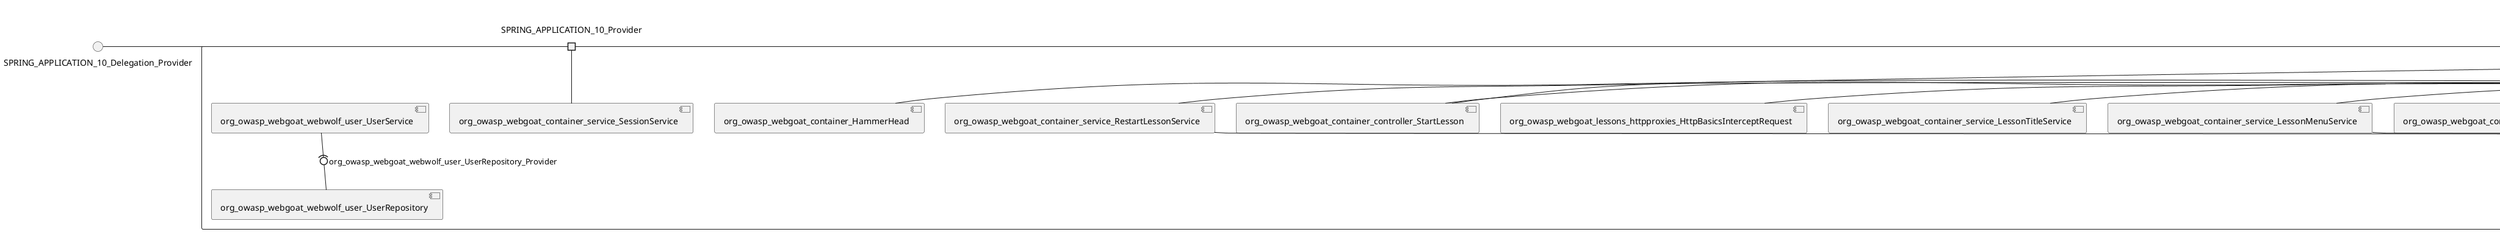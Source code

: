 @startuml
skinparam fixCircleLabelOverlapping true
skinparam componentStyle uml2
() SPRING_APPLICATION_10_Delegation_Provider
() SPRING_APPLICATION_11_Delegation_Provider
() SPRING_APPLICATION_12_Delegation_Provider
() SPRING_APPLICATION_13_Delegation_Provider
() SPRING_APPLICATION_14_Delegation_Provider
() SPRING_APPLICATION_15_Delegation_Provider
() SPRING_APPLICATION_16_Delegation_Provider
() SPRING_APPLICATION_2_Delegation_Provider
() SPRING_APPLICATION_3_Delegation_Provider
() SPRING_APPLICATION_4_Delegation_Provider
() SPRING_APPLICATION_5_Delegation_Provider
() SPRING_APPLICATION_6_Delegation_Provider
() SPRING_APPLICATION_7_Delegation_Provider
() SPRING_APPLICATION_8_Delegation_Provider
() SPRING_APPLICATION_9_Delegation_Provider
() SPRING_APPLICATION_BypassRestrictions_FieldRestrictions_POST_Delegation_Provider
() SPRING_APPLICATION_BypassRestrictions_frontendValidation_POST_Delegation_Provider
() SPRING_APPLICATION_ChromeDevTools_dummy_POST_Delegation_Provider
() SPRING_APPLICATION_ChromeDevTools_network_POST_Delegation_Provider
() SPRING_APPLICATION_CrossSiteScriptingStored_stored_xss_POST_Delegation_Provider
() SPRING_APPLICATION_CrossSiteScriptingStored_stored_xss_follow_up_POST_Delegation_Provider
() SPRING_APPLICATION_CrossSiteScripting_attack1_POST_Delegation_Provider
() SPRING_APPLICATION_CrossSiteScripting_attack3_POST_Delegation_Provider
() SPRING_APPLICATION_CrossSiteScripting_attack4_POST_Delegation_Provider
() SPRING_APPLICATION_CrossSiteScripting_attack5a_GET_Delegation_Provider
() SPRING_APPLICATION_CrossSiteScripting_attack6a_POST_Delegation_Provider
() SPRING_APPLICATION_CrossSiteScripting_dom_follow_up_POST_Delegation_Provider
() SPRING_APPLICATION_CrossSiteScripting_phone_home_xss_POST_Delegation_Provider
() SPRING_APPLICATION_CrossSiteScripting_quiz_GET_POST_Delegation_Provider
() SPRING_APPLICATION_Delegation_Provider
() SPRING_APPLICATION_GET_10_Delegation_Provider
() SPRING_APPLICATION_GET_11_Delegation_Provider
() SPRING_APPLICATION_GET_2_Delegation_Provider
() SPRING_APPLICATION_GET_3_Delegation_Provider
() SPRING_APPLICATION_GET_4_Delegation_Provider
() SPRING_APPLICATION_GET_5_Delegation_Provider
() SPRING_APPLICATION_GET_6_Delegation_Provider
() SPRING_APPLICATION_GET_7_Delegation_Provider
() SPRING_APPLICATION_GET_8_Delegation_Provider
() SPRING_APPLICATION_GET_9_Delegation_Provider
() SPRING_APPLICATION_GET_Delegation_Provider
() SPRING_APPLICATION_HtmlTampering_task_POST_Delegation_Provider
() SPRING_APPLICATION_HttpBasics_attack1_POST_Delegation_Provider
() SPRING_APPLICATION_HttpBasics_attack2_POST_Delegation_Provider
() SPRING_APPLICATION_IDOR_diff_attributes_POST_Delegation_Provider
() SPRING_APPLICATION_IDOR_login_POST_Delegation_Provider
() SPRING_APPLICATION_IDOR_profile_alt_path_POST_Delegation_Provider
() SPRING_APPLICATION_InsecureDeserialization_task_POST_Delegation_Provider
() SPRING_APPLICATION_InsecureLogin_Delegation_Provider
() SPRING_APPLICATION_JWT_decode_POST_Delegation_Provider
() SPRING_APPLICATION_JWT_jku_Delegation_Provider
() SPRING_APPLICATION_JWT_kid_Delegation_Provider
() SPRING_APPLICATION_JWT_quiz_GET_POST_Delegation_Provider
() SPRING_APPLICATION_JWT_refresh_Delegation_Provider
() SPRING_APPLICATION_JWT_secret_POST_Delegation_Provider
() SPRING_APPLICATION_JWT_votings_Delegation_Provider
() SPRING_APPLICATION_LogSpoofing_log_bleeding_POST_Delegation_Provider
() SPRING_APPLICATION_LogSpoofing_log_spoofing_POST_Delegation_Provider
() SPRING_APPLICATION_POST_10_Delegation_Provider
() SPRING_APPLICATION_POST_11_Delegation_Provider
() SPRING_APPLICATION_POST_12_Delegation_Provider
() SPRING_APPLICATION_POST_13_Delegation_Provider
() SPRING_APPLICATION_POST_14_Delegation_Provider
() SPRING_APPLICATION_POST_15_Delegation_Provider
() SPRING_APPLICATION_POST_16_Delegation_Provider
() SPRING_APPLICATION_POST_17_Delegation_Provider
() SPRING_APPLICATION_POST_18_Delegation_Provider
() SPRING_APPLICATION_POST_2_Delegation_Provider
() SPRING_APPLICATION_POST_3_Delegation_Provider
() SPRING_APPLICATION_POST_4_Delegation_Provider
() SPRING_APPLICATION_POST_5_Delegation_Provider
() SPRING_APPLICATION_POST_6_Delegation_Provider
() SPRING_APPLICATION_POST_7_Delegation_Provider
() SPRING_APPLICATION_POST_8_Delegation_Provider
() SPRING_APPLICATION_POST_9_Delegation_Provider
() SPRING_APPLICATION_POST_Delegation_Provider
() SPRING_APPLICATION_PUT_Delegation_Provider
() SPRING_APPLICATION_PasswordReset_ForgotPassword_create_password_reset_link_POST_Delegation_Provider
() SPRING_APPLICATION_PasswordReset_SecurityQuestions_POST_Delegation_Provider
() SPRING_APPLICATION_PasswordReset_reset_Delegation_Provider
() SPRING_APPLICATION_PasswordReset_simple_mail_reset_POST_Delegation_Provider
() SPRING_APPLICATION_PathTraversal_profile_picture_GET_Delegation_Provider
() SPRING_APPLICATION_PathTraversal_profile_picture_fix_GET_Delegation_Provider
() SPRING_APPLICATION_PathTraversal_profile_upload_POST_Delegation_Provider
() SPRING_APPLICATION_PathTraversal_profile_upload_fix_POST_Delegation_Provider
() SPRING_APPLICATION_PathTraversal_profile_upload_remove_user_input_POST_Delegation_Provider
() SPRING_APPLICATION_PathTraversal_random_POST_Delegation_Provider
() SPRING_APPLICATION_PathTraversal_random_picture_GET_Delegation_Provider
() SPRING_APPLICATION_PathTraversal_zip_slip_Delegation_Provider
() SPRING_APPLICATION_SSRF_task1_POST_Delegation_Provider
() SPRING_APPLICATION_SSRF_task2_POST_Delegation_Provider
() SPRING_APPLICATION_SecurePasswords_assignment_POST_Delegation_Provider
() SPRING_APPLICATION_SqlInjectionAdvanced_attack6a_POST_Delegation_Provider
() SPRING_APPLICATION_SqlInjectionAdvanced_attack6b_POST_Delegation_Provider
() SPRING_APPLICATION_SqlInjectionAdvanced_challenge_Login_POST_Delegation_Provider
() SPRING_APPLICATION_SqlInjectionAdvanced_challenge_PUT_Delegation_Provider
() SPRING_APPLICATION_SqlInjectionAdvanced_quiz_GET_POST_Delegation_Provider
() SPRING_APPLICATION_SqlInjectionMitigations_attack10a_POST_Delegation_Provider
() SPRING_APPLICATION_SqlInjectionMitigations_attack10b_POST_Delegation_Provider
() SPRING_APPLICATION_SqlInjectionMitigations_attack12a_POST_Delegation_Provider
() SPRING_APPLICATION_SqlInjectionMitigations_servers_GET_Delegation_Provider
() SPRING_APPLICATION_SqlInjection_assignment5a_POST_Delegation_Provider
() SPRING_APPLICATION_SqlInjection_assignment5b_POST_Delegation_Provider
() SPRING_APPLICATION_SqlInjection_attack10_POST_Delegation_Provider
() SPRING_APPLICATION_SqlInjection_attack2_POST_Delegation_Provider
() SPRING_APPLICATION_SqlInjection_attack3_POST_Delegation_Provider
() SPRING_APPLICATION_SqlInjection_attack4_POST_Delegation_Provider
() SPRING_APPLICATION_SqlInjection_attack5_POST_Delegation_Provider
() SPRING_APPLICATION_SqlInjection_attack8_POST_Delegation_Provider
() SPRING_APPLICATION_SqlInjection_attack9_POST_Delegation_Provider
() SPRING_APPLICATION_SqlOnlyInputValidationOnKeywords_attack_POST_Delegation_Provider
() SPRING_APPLICATION_SqlOnlyInputValidation_attack_POST_Delegation_Provider
() SPRING_APPLICATION_VulnerableComponents_attack1_POST_Delegation_Provider
() SPRING_APPLICATION_WebWolf_GET_Delegation_Provider
() SPRING_APPLICATION_WebWolf_landing_Delegation_Provider
() SPRING_APPLICATION_WebWolf_mail_Delegation_Provider
() SPRING_APPLICATION_challenge_1_POST_Delegation_Provider
() SPRING_APPLICATION_challenge_5_POST_Delegation_Provider
() SPRING_APPLICATION_challenge_7_Delegation_Provider
() SPRING_APPLICATION_challenge_8_Delegation_Provider
() SPRING_APPLICATION_challenge_logo_Delegation_Provider
() SPRING_APPLICATION_cia_quiz_GET_POST_Delegation_Provider
() SPRING_APPLICATION_clientSideFiltering_attack1_POST_Delegation_Provider
() SPRING_APPLICATION_clientSideFiltering_challenge_store_coupons_GET_Delegation_Provider
() SPRING_APPLICATION_clientSideFiltering_getItForFree_POST_Delegation_Provider
() SPRING_APPLICATION_clientSideFiltering_salaries_GET_Delegation_Provider
() SPRING_APPLICATION_crypto_encoding_basic_auth_POST_Delegation_Provider
() SPRING_APPLICATION_crypto_encoding_xor_POST_Delegation_Provider
() SPRING_APPLICATION_crypto_hashing_POST_Delegation_Provider
() SPRING_APPLICATION_crypto_secure_defaults_POST_Delegation_Provider
() SPRING_APPLICATION_crypto_signing_verify_POST_Delegation_Provider
() SPRING_APPLICATION_csrf_feedback_message_POST_Delegation_Provider
() SPRING_APPLICATION_csrf_review_POST_Delegation_Provider
() SPRING_APPLICATION_files_GET_Delegation_Provider
() SPRING_APPLICATION_fileupload_POST_Delegation_Provider
() SPRING_APPLICATION_jwt_Delegation_Provider
() SPRING_APPLICATION_landing_Delegation_Provider
() SPRING_APPLICATION_lesson_template_Delegation_Provider
() SPRING_APPLICATION_login_oauth_mvc_GET_Delegation_Provider
() SPRING_APPLICATION_mail_DELETE_GET_POST_Delegation_Provider
() SPRING_APPLICATION_register_mvc_POST_Delegation_Provider
() SPRING_APPLICATION_registration_GET_Delegation_Provider
() SPRING_APPLICATION_requests_GET_Delegation_Provider
() SPRING_APPLICATION_scoreboard_data_GET_Delegation_Provider
() SPRING_APPLICATION_server_directory_GET_Delegation_Provider
() SPRING_APPLICATION_service_debug_labels_mvc_Delegation_Provider
() SPRING_APPLICATION_service_lessonoverview_mvc_Delegation_Provider
() SPRING_APPLICATION_xxe_comments_GET_Delegation_Provider
rectangle System {
[org_owasp_webgoat_container_HammerHead] [[webgoat-webgoat.repository#_UlkJ8I6LEe-HZKP8KenAWw]]
[org_owasp_webgoat_container_WebWolfRedirect] [[webgoat-webgoat.repository#_UlkJ8I6LEe-HZKP8KenAWw]]
[org_owasp_webgoat_container_controller_StartLesson] [[webgoat-webgoat.repository#_UlkJ8I6LEe-HZKP8KenAWw]]
[org_owasp_webgoat_container_controller_Welcome] [[webgoat-webgoat.repository#_UlkJ8I6LEe-HZKP8KenAWw]]
[org_owasp_webgoat_container_i18n_PluginMessages_Provider] [[webgoat-webgoat.repository#_UlkJ8I6LEe-HZKP8KenAWw]]
[org_owasp_webgoat_container_report_ReportCardController] [[webgoat-webgoat.repository#_UlkJ8I6LEe-HZKP8KenAWw]]
[org_owasp_webgoat_container_service_EnvironmentService] [[webgoat-webgoat.repository#_UlkJ8I6LEe-HZKP8KenAWw]]
[org_owasp_webgoat_container_service_HintService] [[webgoat-webgoat.repository#_UlkJ8I6LEe-HZKP8KenAWw]]
[org_owasp_webgoat_container_service_LabelDebugService] [[webgoat-webgoat.repository#_UlkJ8I6LEe-HZKP8KenAWw]]
[org_owasp_webgoat_container_service_LabelService] [[webgoat-webgoat.repository#_UlkJ8I6LEe-HZKP8KenAWw]]
[org_owasp_webgoat_container_service_LessonInfoService] [[webgoat-webgoat.repository#_UlkJ8I6LEe-HZKP8KenAWw]]
[org_owasp_webgoat_container_service_LessonMenuService] [[webgoat-webgoat.repository#_UlkJ8I6LEe-HZKP8KenAWw]]
[org_owasp_webgoat_container_service_LessonProgressService] [[webgoat-webgoat.repository#_UlkJ8I6LEe-HZKP8KenAWw]]
[org_owasp_webgoat_container_service_LessonTitleService] [[webgoat-webgoat.repository#_UlkJ8I6LEe-HZKP8KenAWw]]
[org_owasp_webgoat_container_service_RestartLessonService] [[webgoat-webgoat.repository#_UlkJ8I6LEe-HZKP8KenAWw]]
[org_owasp_webgoat_container_service_SessionService] [[webgoat-webgoat.repository#_UlkJ8I6LEe-HZKP8KenAWw]]
[org_owasp_webgoat_container_session_UserSessionData_Provider] [[webgoat-webgoat.repository#_UlkJ8I6LEe-HZKP8KenAWw]]
[org_owasp_webgoat_container_session_WebSession_Provider] [[webgoat-webgoat.repository#_UlkJ8I6LEe-HZKP8KenAWw]]
[org_owasp_webgoat_container_users_RegistrationController] [[webgoat-webgoat.repository#_UlkJ8I6LEe-HZKP8KenAWw]]
[org_owasp_webgoat_container_users_Scoreboard] [[webgoat-webgoat.repository#_UlkJ8I6LEe-HZKP8KenAWw]]
[org_owasp_webgoat_container_users_UserProgressRepository] [[webgoat-webgoat.repository#_UlkJ8I6LEe-HZKP8KenAWw]]
[org_owasp_webgoat_container_users_UserRepository] [[webgoat-webgoat.repository#_UlkJ8I6LEe-HZKP8KenAWw]]
[org_owasp_webgoat_container_users_UserService] [[webgoat-webgoat.repository#_UlkJ8I6LEe-HZKP8KenAWw]]
[org_owasp_webgoat_lessons_authbypass_VerifyAccount] [[webgoat-webgoat.repository#_UlkJ8I6LEe-HZKP8KenAWw]]
[org_owasp_webgoat_lessons_bypassrestrictions_BypassRestrictionsFieldRestrictions] [[webgoat-webgoat.repository#_UlkJ8I6LEe-HZKP8KenAWw]]
[org_owasp_webgoat_lessons_bypassrestrictions_BypassRestrictionsFrontendValidation] [[webgoat-webgoat.repository#_UlkJ8I6LEe-HZKP8KenAWw]]
[org_owasp_webgoat_lessons_challenges_FlagController] [[webgoat-webgoat.repository#_UlkJ8I6LEe-HZKP8KenAWw]]
[org_owasp_webgoat_lessons_challenges_challenge1_Assignment1] [[webgoat-webgoat.repository#_UlkJ8I6LEe-HZKP8KenAWw]]
[org_owasp_webgoat_lessons_challenges_challenge1_ImageServlet] [[webgoat-webgoat.repository#_UlkJ8I6LEe-HZKP8KenAWw]]
[org_owasp_webgoat_lessons_challenges_challenge5_Assignment5] [[webgoat-webgoat.repository#_UlkJ8I6LEe-HZKP8KenAWw]]
[org_owasp_webgoat_lessons_challenges_challenge7_Assignment7] [[webgoat-webgoat.repository#_UlkJ8I6LEe-HZKP8KenAWw]]
[org_owasp_webgoat_lessons_challenges_challenge8_Assignment8] [[webgoat-webgoat.repository#_UlkJ8I6LEe-HZKP8KenAWw]]
[org_owasp_webgoat_lessons_chromedevtools_NetworkDummy] [[webgoat-webgoat.repository#_UlkJ8I6LEe-HZKP8KenAWw]]
[org_owasp_webgoat_lessons_chromedevtools_NetworkLesson] [[webgoat-webgoat.repository#_UlkJ8I6LEe-HZKP8KenAWw]]
[org_owasp_webgoat_lessons_cia_CIAQuiz] [[webgoat-webgoat.repository#_UlkJ8I6LEe-HZKP8KenAWw]]
[org_owasp_webgoat_lessons_clientsidefiltering_ClientSideFilteringAssignment] [[webgoat-webgoat.repository#_UlkJ8I6LEe-HZKP8KenAWw]]
[org_owasp_webgoat_lessons_clientsidefiltering_ClientSideFilteringFreeAssignment] [[webgoat-webgoat.repository#_UlkJ8I6LEe-HZKP8KenAWw]]
[org_owasp_webgoat_lessons_clientsidefiltering_Salaries] [[webgoat-webgoat.repository#_UlkJ8I6LEe-HZKP8KenAWw]]
[org_owasp_webgoat_lessons_clientsidefiltering_ShopEndpoint] [[webgoat-webgoat.repository#_UlkJ8I6LEe-HZKP8KenAWw]]
[org_owasp_webgoat_lessons_cryptography_EncodingAssignment] [[webgoat-webgoat.repository#_UlkJ8I6LEe-HZKP8KenAWw]]
[org_owasp_webgoat_lessons_cryptography_HashingAssignment] [[webgoat-webgoat.repository#_UlkJ8I6LEe-HZKP8KenAWw]]
[org_owasp_webgoat_lessons_cryptography_SecureDefaultsAssignment] [[webgoat-webgoat.repository#_UlkJ8I6LEe-HZKP8KenAWw]]
[org_owasp_webgoat_lessons_cryptography_SigningAssignment] [[webgoat-webgoat.repository#_UlkJ8I6LEe-HZKP8KenAWw]]
[org_owasp_webgoat_lessons_cryptography_XOREncodingAssignment] [[webgoat-webgoat.repository#_UlkJ8I6LEe-HZKP8KenAWw]]
[org_owasp_webgoat_lessons_csrf_CSRFConfirmFlag1] [[webgoat-webgoat.repository#_UlkJ8I6LEe-HZKP8KenAWw]]
[org_owasp_webgoat_lessons_csrf_CSRFFeedback] [[webgoat-webgoat.repository#_UlkJ8I6LEe-HZKP8KenAWw]]
[org_owasp_webgoat_lessons_csrf_CSRFGetFlag] [[webgoat-webgoat.repository#_UlkJ8I6LEe-HZKP8KenAWw]]
[org_owasp_webgoat_lessons_csrf_CSRFLogin] [[webgoat-webgoat.repository#_UlkJ8I6LEe-HZKP8KenAWw]]
[org_owasp_webgoat_lessons_csrf_ForgedReviews] [[webgoat-webgoat.repository#_UlkJ8I6LEe-HZKP8KenAWw]]
[org_owasp_webgoat_lessons_csrf_ObjectMapper_Provider] [[webgoat-webgoat.repository#_UlkJ8I6LEe-HZKP8KenAWw]]
[org_owasp_webgoat_lessons_deserialization_InsecureDeserializationTask] [[webgoat-webgoat.repository#_UlkJ8I6LEe-HZKP8KenAWw]]
[org_owasp_webgoat_lessons_hijacksession_HijackSessionAssignment] [[webgoat-webgoat.repository#_UlkJ8I6LEe-HZKP8KenAWw]]
[org_owasp_webgoat_lessons_hijacksession_cas_HijackSessionAuthenticationProvider] [[webgoat-webgoat.repository#_UlkJ8I6LEe-HZKP8KenAWw]]
[org_owasp_webgoat_lessons_htmltampering_HtmlTamperingTask] [[webgoat-webgoat.repository#_UlkJ8I6LEe-HZKP8KenAWw]]
[org_owasp_webgoat_lessons_httpbasics_HttpBasicsLesson] [[webgoat-webgoat.repository#_UlkJ8I6LEe-HZKP8KenAWw]]
[org_owasp_webgoat_lessons_httpbasics_HttpBasicsQuiz] [[webgoat-webgoat.repository#_UlkJ8I6LEe-HZKP8KenAWw]]
[org_owasp_webgoat_lessons_httpproxies_HttpBasicsInterceptRequest] [[webgoat-webgoat.repository#_UlkJ8I6LEe-HZKP8KenAWw]]
[org_owasp_webgoat_lessons_idor_IDORDiffAttributes] [[webgoat-webgoat.repository#_UlkJ8I6LEe-HZKP8KenAWw]]
[org_owasp_webgoat_lessons_idor_IDOREditOtherProfile] [[webgoat-webgoat.repository#_UlkJ8I6LEe-HZKP8KenAWw]]
[org_owasp_webgoat_lessons_idor_IDORLogin] [[webgoat-webgoat.repository#_UlkJ8I6LEe-HZKP8KenAWw]]
[org_owasp_webgoat_lessons_idor_IDORViewOtherProfile] [[webgoat-webgoat.repository#_UlkJ8I6LEe-HZKP8KenAWw]]
[org_owasp_webgoat_lessons_idor_IDORViewOwnProfile] [[webgoat-webgoat.repository#_UlkJ8I6LEe-HZKP8KenAWw]]
[org_owasp_webgoat_lessons_idor_IDORViewOwnProfileAltUrl] [[webgoat-webgoat.repository#_UlkJ8I6LEe-HZKP8KenAWw]]
[org_owasp_webgoat_lessons_insecurelogin_InsecureLoginTask] [[webgoat-webgoat.repository#_UlkJ8I6LEe-HZKP8KenAWw]]
[org_owasp_webgoat_lessons_jwt_JWTDecodeEndpoint] [[webgoat-webgoat.repository#_UlkJ8I6LEe-HZKP8KenAWw]]
[org_owasp_webgoat_lessons_jwt_JWTQuiz] [[webgoat-webgoat.repository#_UlkJ8I6LEe-HZKP8KenAWw]]
[org_owasp_webgoat_lessons_jwt_JWTRefreshEndpoint] [[webgoat-webgoat.repository#_UlkJ8I6LEe-HZKP8KenAWw]]
[org_owasp_webgoat_lessons_jwt_JWTSecretKeyEndpoint] [[webgoat-webgoat.repository#_UlkJ8I6LEe-HZKP8KenAWw]]
[org_owasp_webgoat_lessons_jwt_JWTVotesEndpoint] [[webgoat-webgoat.repository#_UlkJ8I6LEe-HZKP8KenAWw]]
[org_owasp_webgoat_lessons_jwt_claimmisuse_JWTHeaderJKUEndpoint] [[webgoat-webgoat.repository#_UlkJ8I6LEe-HZKP8KenAWw]]
[org_owasp_webgoat_lessons_jwt_claimmisuse_JWTHeaderKIDEndpoint] [[webgoat-webgoat.repository#_UlkJ8I6LEe-HZKP8KenAWw]]
[org_owasp_webgoat_lessons_lessontemplate_SampleAttack] [[webgoat-webgoat.repository#_UlkJ8I6LEe-HZKP8KenAWw]]
[org_owasp_webgoat_lessons_logging_LogBleedingTask] [[webgoat-webgoat.repository#_UlkJ8I6LEe-HZKP8KenAWw]]
[org_owasp_webgoat_lessons_logging_LogSpoofingTask] [[webgoat-webgoat.repository#_UlkJ8I6LEe-HZKP8KenAWw]]
[org_owasp_webgoat_lessons_missingac_MissingFunctionACHiddenMenus] [[webgoat-webgoat.repository#_UlkJ8I6LEe-HZKP8KenAWw]]
[org_owasp_webgoat_lessons_missingac_MissingFunctionACUsers] [[webgoat-webgoat.repository#_UlkJ8I6LEe-HZKP8KenAWw]]
[org_owasp_webgoat_lessons_missingac_MissingFunctionACYourHash] [[webgoat-webgoat.repository#_UlkJ8I6LEe-HZKP8KenAWw]]
[org_owasp_webgoat_lessons_missingac_MissingFunctionACYourHashAdmin] [[webgoat-webgoat.repository#_UlkJ8I6LEe-HZKP8KenAWw]]
[org_owasp_webgoat_lessons_passwordreset_QuestionsAssignment] [[webgoat-webgoat.repository#_UlkJ8I6LEe-HZKP8KenAWw]]
[org_owasp_webgoat_lessons_passwordreset_ResetLinkAssignment] [[webgoat-webgoat.repository#_UlkJ8I6LEe-HZKP8KenAWw]]
[org_owasp_webgoat_lessons_passwordreset_ResetLinkAssignmentForgotPassword] [[webgoat-webgoat.repository#_UlkJ8I6LEe-HZKP8KenAWw]]
[org_owasp_webgoat_lessons_passwordreset_SecurityQuestionAssignment] [[webgoat-webgoat.repository#_UlkJ8I6LEe-HZKP8KenAWw]]
[org_owasp_webgoat_lessons_passwordreset_SimpleMailAssignment] [[webgoat-webgoat.repository#_UlkJ8I6LEe-HZKP8KenAWw]]
[org_owasp_webgoat_lessons_passwordreset_TriedQuestions] [[webgoat-webgoat.repository#_UlkJ8I6LEe-HZKP8KenAWw]]
[org_owasp_webgoat_lessons_pathtraversal_ProfileUpload] [[webgoat-webgoat.repository#_UlkJ8I6LEe-HZKP8KenAWw]]
[org_owasp_webgoat_lessons_pathtraversal_ProfileUploadFix] [[webgoat-webgoat.repository#_UlkJ8I6LEe-HZKP8KenAWw]]
[org_owasp_webgoat_lessons_pathtraversal_ProfileUploadRemoveUserInput] [[webgoat-webgoat.repository#_UlkJ8I6LEe-HZKP8KenAWw]]
[org_owasp_webgoat_lessons_pathtraversal_ProfileUploadRetrieval] [[webgoat-webgoat.repository#_UlkJ8I6LEe-HZKP8KenAWw]]
[org_owasp_webgoat_lessons_pathtraversal_ProfileZipSlip] [[webgoat-webgoat.repository#_UlkJ8I6LEe-HZKP8KenAWw]]
[org_owasp_webgoat_lessons_securepasswords_SecurePasswordsAssignment] [[webgoat-webgoat.repository#_UlkJ8I6LEe-HZKP8KenAWw]]
[org_owasp_webgoat_lessons_spoofcookie_SpoofCookieAssignment] [[webgoat-webgoat.repository#_UlkJ8I6LEe-HZKP8KenAWw]]
[org_owasp_webgoat_lessons_sqlinjection_advanced_SqlInjectionChallenge] [[webgoat-webgoat.repository#_UlkJ8I6LEe-HZKP8KenAWw]]
[org_owasp_webgoat_lessons_sqlinjection_advanced_SqlInjectionChallengeLogin] [[webgoat-webgoat.repository#_UlkJ8I6LEe-HZKP8KenAWw]]
[org_owasp_webgoat_lessons_sqlinjection_advanced_SqlInjectionLesson6a] [[webgoat-webgoat.repository#_UlkJ8I6LEe-HZKP8KenAWw]]
[org_owasp_webgoat_lessons_sqlinjection_advanced_SqlInjectionLesson6b] [[webgoat-webgoat.repository#_UlkJ8I6LEe-HZKP8KenAWw]]
[org_owasp_webgoat_lessons_sqlinjection_advanced_SqlInjectionQuiz] [[webgoat-webgoat.repository#_UlkJ8I6LEe-HZKP8KenAWw]]
[org_owasp_webgoat_lessons_sqlinjection_introduction_SqlInjectionLesson10] [[webgoat-webgoat.repository#_UlkJ8I6LEe-HZKP8KenAWw]]
[org_owasp_webgoat_lessons_sqlinjection_introduction_SqlInjectionLesson2] [[webgoat-webgoat.repository#_UlkJ8I6LEe-HZKP8KenAWw]]
[org_owasp_webgoat_lessons_sqlinjection_introduction_SqlInjectionLesson3] [[webgoat-webgoat.repository#_UlkJ8I6LEe-HZKP8KenAWw]]
[org_owasp_webgoat_lessons_sqlinjection_introduction_SqlInjectionLesson4] [[webgoat-webgoat.repository#_UlkJ8I6LEe-HZKP8KenAWw]]
[org_owasp_webgoat_lessons_sqlinjection_introduction_SqlInjectionLesson5] [[webgoat-webgoat.repository#_UlkJ8I6LEe-HZKP8KenAWw]]
[org_owasp_webgoat_lessons_sqlinjection_introduction_SqlInjectionLesson5a] [[webgoat-webgoat.repository#_UlkJ8I6LEe-HZKP8KenAWw]]
[org_owasp_webgoat_lessons_sqlinjection_introduction_SqlInjectionLesson5b] [[webgoat-webgoat.repository#_UlkJ8I6LEe-HZKP8KenAWw]]
[org_owasp_webgoat_lessons_sqlinjection_introduction_SqlInjectionLesson8] [[webgoat-webgoat.repository#_UlkJ8I6LEe-HZKP8KenAWw]]
[org_owasp_webgoat_lessons_sqlinjection_introduction_SqlInjectionLesson9] [[webgoat-webgoat.repository#_UlkJ8I6LEe-HZKP8KenAWw]]
[org_owasp_webgoat_lessons_sqlinjection_mitigation_Servers] [[webgoat-webgoat.repository#_UlkJ8I6LEe-HZKP8KenAWw]]
[org_owasp_webgoat_lessons_sqlinjection_mitigation_SqlInjectionLesson10a] [[webgoat-webgoat.repository#_UlkJ8I6LEe-HZKP8KenAWw]]
[org_owasp_webgoat_lessons_sqlinjection_mitigation_SqlInjectionLesson10b] [[webgoat-webgoat.repository#_UlkJ8I6LEe-HZKP8KenAWw]]
[org_owasp_webgoat_lessons_sqlinjection_mitigation_SqlInjectionLesson13] [[webgoat-webgoat.repository#_UlkJ8I6LEe-HZKP8KenAWw]]
[org_owasp_webgoat_lessons_sqlinjection_mitigation_SqlOnlyInputValidation] [[webgoat-webgoat.repository#_UlkJ8I6LEe-HZKP8KenAWw]]
[org_owasp_webgoat_lessons_sqlinjection_mitigation_SqlOnlyInputValidationOnKeywords] [[webgoat-webgoat.repository#_UlkJ8I6LEe-HZKP8KenAWw]]
[org_owasp_webgoat_lessons_ssrf_SSRFTask1] [[webgoat-webgoat.repository#_UlkJ8I6LEe-HZKP8KenAWw]]
[org_owasp_webgoat_lessons_ssrf_SSRFTask2] [[webgoat-webgoat.repository#_UlkJ8I6LEe-HZKP8KenAWw]]
[org_owasp_webgoat_lessons_vulnerablecomponents_VulnerableComponentsLesson] [[webgoat-webgoat.repository#_UlkJ8I6LEe-HZKP8KenAWw]]
[org_owasp_webgoat_lessons_webwolfintroduction_LandingAssignment] [[webgoat-webgoat.repository#_UlkJ8I6LEe-HZKP8KenAWw]]
[org_owasp_webgoat_lessons_webwolfintroduction_MailAssignment] [[webgoat-webgoat.repository#_UlkJ8I6LEe-HZKP8KenAWw]]
[org_owasp_webgoat_lessons_xss_CrossSiteScriptingLesson1] [[webgoat-webgoat.repository#_UlkJ8I6LEe-HZKP8KenAWw]]
[org_owasp_webgoat_lessons_xss_CrossSiteScriptingLesson3] [[webgoat-webgoat.repository#_UlkJ8I6LEe-HZKP8KenAWw]]
[org_owasp_webgoat_lessons_xss_CrossSiteScriptingLesson4] [[webgoat-webgoat.repository#_UlkJ8I6LEe-HZKP8KenAWw]]
[org_owasp_webgoat_lessons_xss_CrossSiteScriptingLesson5a] [[webgoat-webgoat.repository#_UlkJ8I6LEe-HZKP8KenAWw]]
[org_owasp_webgoat_lessons_xss_CrossSiteScriptingLesson6a] [[webgoat-webgoat.repository#_UlkJ8I6LEe-HZKP8KenAWw]]
[org_owasp_webgoat_lessons_xss_CrossSiteScriptingQuiz] [[webgoat-webgoat.repository#_UlkJ8I6LEe-HZKP8KenAWw]]
[org_owasp_webgoat_lessons_xss_DOMCrossSiteScripting] [[webgoat-webgoat.repository#_UlkJ8I6LEe-HZKP8KenAWw]]
[org_owasp_webgoat_lessons_xss_DOMCrossSiteScriptingVerifier] [[webgoat-webgoat.repository#_UlkJ8I6LEe-HZKP8KenAWw]]
[org_owasp_webgoat_lessons_xss_stored_StoredCrossSiteScriptingVerifier] [[webgoat-webgoat.repository#_UlkJ8I6LEe-HZKP8KenAWw]]
[org_owasp_webgoat_lessons_xss_stored_StoredXssComments] [[webgoat-webgoat.repository#_UlkJ8I6LEe-HZKP8KenAWw]]
[org_owasp_webgoat_lessons_xxe_BlindSendFileAssignment] [[webgoat-webgoat.repository#_UlkJ8I6LEe-HZKP8KenAWw]]
[org_owasp_webgoat_lessons_xxe_CommentsCache] [[webgoat-webgoat.repository#_UlkJ8I6LEe-HZKP8KenAWw]]
[org_owasp_webgoat_lessons_xxe_CommentsEndpoint] [[webgoat-webgoat.repository#_UlkJ8I6LEe-HZKP8KenAWw]]
[org_owasp_webgoat_lessons_xxe_ContentTypeAssignment] [[webgoat-webgoat.repository#_UlkJ8I6LEe-HZKP8KenAWw]]
[org_owasp_webgoat_lessons_xxe_SimpleXXE] [[webgoat-webgoat.repository#_UlkJ8I6LEe-HZKP8KenAWw]]
[org_owasp_webgoat_webwolf_FileServer] [[webgoat-webgoat.repository#_UlkJ8I6LEe-HZKP8KenAWw]]
[org_owasp_webgoat_webwolf_jwt_JWTController] [[webgoat-webgoat.repository#_UlkJ8I6LEe-HZKP8KenAWw]]
[org_owasp_webgoat_webwolf_mailbox_MailboxController] [[webgoat-webgoat.repository#_UlkJ8I6LEe-HZKP8KenAWw]]
[org_owasp_webgoat_webwolf_mailbox_MailboxRepository] [[webgoat-webgoat.repository#_UlkJ8I6LEe-HZKP8KenAWw]]
[org_owasp_webgoat_webwolf_requests_LandingPage] [[webgoat-webgoat.repository#_UlkJ8I6LEe-HZKP8KenAWw]]
[org_owasp_webgoat_webwolf_requests_Requests] [[webgoat-webgoat.repository#_UlkJ8I6LEe-HZKP8KenAWw]]
[org_owasp_webgoat_webwolf_user_UserRepository] [[webgoat-webgoat.repository#_UlkJ8I6LEe-HZKP8KenAWw]]
[org_owasp_webgoat_webwolf_user_UserService] [[webgoat-webgoat.repository#_UlkJ8I6LEe-HZKP8KenAWw]]
port SPRING_APPLICATION_10_Provider
SPRING_APPLICATION_10_Delegation_Provider - SPRING_APPLICATION_10_Provider
SPRING_APPLICATION_10_Provider - [org_owasp_webgoat_container_service_SessionService]
port SPRING_APPLICATION_11_Provider
SPRING_APPLICATION_11_Delegation_Provider - SPRING_APPLICATION_11_Provider
SPRING_APPLICATION_11_Provider - [org_owasp_webgoat_lessons_jwt_JWTSecretKeyEndpoint]
port SPRING_APPLICATION_12_Provider
SPRING_APPLICATION_12_Delegation_Provider - SPRING_APPLICATION_12_Provider
SPRING_APPLICATION_12_Provider - [org_owasp_webgoat_container_controller_StartLesson]
port SPRING_APPLICATION_13_Provider
SPRING_APPLICATION_13_Delegation_Provider - SPRING_APPLICATION_13_Provider
SPRING_APPLICATION_13_Provider - [org_owasp_webgoat_container_HammerHead]
port SPRING_APPLICATION_14_Provider
SPRING_APPLICATION_14_Delegation_Provider - SPRING_APPLICATION_14_Provider
SPRING_APPLICATION_14_Provider - [org_owasp_webgoat_container_service_RestartLessonService]
port SPRING_APPLICATION_15_Provider
SPRING_APPLICATION_15_Delegation_Provider - SPRING_APPLICATION_15_Provider
SPRING_APPLICATION_15_Provider - [org_owasp_webgoat_lessons_httpproxies_HttpBasicsInterceptRequest]
port SPRING_APPLICATION_16_Provider
SPRING_APPLICATION_16_Delegation_Provider - SPRING_APPLICATION_16_Provider
SPRING_APPLICATION_16_Provider - [org_owasp_webgoat_container_controller_StartLesson]
port SPRING_APPLICATION_2_Provider
SPRING_APPLICATION_2_Delegation_Provider - SPRING_APPLICATION_2_Provider
SPRING_APPLICATION_2_Provider - [org_owasp_webgoat_webwolf_FileServer]
port SPRING_APPLICATION_3_Provider
SPRING_APPLICATION_3_Delegation_Provider - SPRING_APPLICATION_3_Provider
SPRING_APPLICATION_3_Provider - [org_owasp_webgoat_container_service_LessonTitleService]
port SPRING_APPLICATION_4_Provider
SPRING_APPLICATION_4_Delegation_Provider - SPRING_APPLICATION_4_Provider
SPRING_APPLICATION_4_Provider - [org_owasp_webgoat_lessons_cryptography_HashingAssignment]
port SPRING_APPLICATION_5_Provider
SPRING_APPLICATION_5_Delegation_Provider - SPRING_APPLICATION_5_Provider
SPRING_APPLICATION_5_Provider - [org_owasp_webgoat_container_service_LessonMenuService]
port SPRING_APPLICATION_6_Provider
SPRING_APPLICATION_6_Delegation_Provider - SPRING_APPLICATION_6_Provider
SPRING_APPLICATION_6_Provider - [org_owasp_webgoat_container_service_LessonInfoService]
port SPRING_APPLICATION_7_Provider
SPRING_APPLICATION_7_Delegation_Provider - SPRING_APPLICATION_7_Provider
SPRING_APPLICATION_7_Provider - [org_owasp_webgoat_lessons_cryptography_HashingAssignment]
port SPRING_APPLICATION_8_Provider
SPRING_APPLICATION_8_Delegation_Provider - SPRING_APPLICATION_8_Provider
SPRING_APPLICATION_8_Provider - [org_owasp_webgoat_lessons_cryptography_SigningAssignment]
port SPRING_APPLICATION_9_Provider
SPRING_APPLICATION_9_Delegation_Provider - SPRING_APPLICATION_9_Provider
SPRING_APPLICATION_9_Provider - [org_owasp_webgoat_container_service_LabelDebugService]
port SPRING_APPLICATION_BypassRestrictions_FieldRestrictions_POST_Provider
SPRING_APPLICATION_BypassRestrictions_FieldRestrictions_POST_Delegation_Provider - SPRING_APPLICATION_BypassRestrictions_FieldRestrictions_POST_Provider
SPRING_APPLICATION_BypassRestrictions_FieldRestrictions_POST_Provider - [org_owasp_webgoat_lessons_bypassrestrictions_BypassRestrictionsFieldRestrictions]
port SPRING_APPLICATION_BypassRestrictions_frontendValidation_POST_Provider
SPRING_APPLICATION_BypassRestrictions_frontendValidation_POST_Delegation_Provider - SPRING_APPLICATION_BypassRestrictions_frontendValidation_POST_Provider
SPRING_APPLICATION_BypassRestrictions_frontendValidation_POST_Provider - [org_owasp_webgoat_lessons_bypassrestrictions_BypassRestrictionsFrontendValidation]
port SPRING_APPLICATION_ChromeDevTools_dummy_POST_Provider
SPRING_APPLICATION_ChromeDevTools_dummy_POST_Delegation_Provider - SPRING_APPLICATION_ChromeDevTools_dummy_POST_Provider
SPRING_APPLICATION_ChromeDevTools_dummy_POST_Provider - [org_owasp_webgoat_lessons_chromedevtools_NetworkDummy]
port SPRING_APPLICATION_ChromeDevTools_network_POST_Provider
SPRING_APPLICATION_ChromeDevTools_network_POST_Delegation_Provider - SPRING_APPLICATION_ChromeDevTools_network_POST_Provider
SPRING_APPLICATION_ChromeDevTools_network_POST_Provider - [org_owasp_webgoat_lessons_chromedevtools_NetworkLesson]
port SPRING_APPLICATION_CrossSiteScriptingStored_stored_xss_POST_Provider
SPRING_APPLICATION_CrossSiteScriptingStored_stored_xss_POST_Delegation_Provider - SPRING_APPLICATION_CrossSiteScriptingStored_stored_xss_POST_Provider
SPRING_APPLICATION_CrossSiteScriptingStored_stored_xss_POST_Provider - [org_owasp_webgoat_lessons_xss_stored_StoredXssComments]
port SPRING_APPLICATION_CrossSiteScriptingStored_stored_xss_follow_up_POST_Provider
SPRING_APPLICATION_CrossSiteScriptingStored_stored_xss_follow_up_POST_Delegation_Provider - SPRING_APPLICATION_CrossSiteScriptingStored_stored_xss_follow_up_POST_Provider
SPRING_APPLICATION_CrossSiteScriptingStored_stored_xss_follow_up_POST_Provider - [org_owasp_webgoat_lessons_xss_stored_StoredCrossSiteScriptingVerifier]
port SPRING_APPLICATION_CrossSiteScripting_attack1_POST_Provider
SPRING_APPLICATION_CrossSiteScripting_attack1_POST_Delegation_Provider - SPRING_APPLICATION_CrossSiteScripting_attack1_POST_Provider
SPRING_APPLICATION_CrossSiteScripting_attack1_POST_Provider - [org_owasp_webgoat_lessons_xss_CrossSiteScriptingLesson1]
port SPRING_APPLICATION_CrossSiteScripting_attack3_POST_Provider
SPRING_APPLICATION_CrossSiteScripting_attack3_POST_Delegation_Provider - SPRING_APPLICATION_CrossSiteScripting_attack3_POST_Provider
SPRING_APPLICATION_CrossSiteScripting_attack3_POST_Provider - [org_owasp_webgoat_lessons_xss_CrossSiteScriptingLesson3]
port SPRING_APPLICATION_CrossSiteScripting_attack4_POST_Provider
SPRING_APPLICATION_CrossSiteScripting_attack4_POST_Delegation_Provider - SPRING_APPLICATION_CrossSiteScripting_attack4_POST_Provider
SPRING_APPLICATION_CrossSiteScripting_attack4_POST_Provider - [org_owasp_webgoat_lessons_xss_CrossSiteScriptingLesson4]
port SPRING_APPLICATION_CrossSiteScripting_attack5a_GET_Provider
SPRING_APPLICATION_CrossSiteScripting_attack5a_GET_Delegation_Provider - SPRING_APPLICATION_CrossSiteScripting_attack5a_GET_Provider
SPRING_APPLICATION_CrossSiteScripting_attack5a_GET_Provider - [org_owasp_webgoat_lessons_xss_CrossSiteScriptingLesson5a]
port SPRING_APPLICATION_CrossSiteScripting_attack6a_POST_Provider
SPRING_APPLICATION_CrossSiteScripting_attack6a_POST_Delegation_Provider - SPRING_APPLICATION_CrossSiteScripting_attack6a_POST_Provider
SPRING_APPLICATION_CrossSiteScripting_attack6a_POST_Provider - [org_owasp_webgoat_lessons_xss_CrossSiteScriptingLesson6a]
port SPRING_APPLICATION_CrossSiteScripting_dom_follow_up_POST_Provider
SPRING_APPLICATION_CrossSiteScripting_dom_follow_up_POST_Delegation_Provider - SPRING_APPLICATION_CrossSiteScripting_dom_follow_up_POST_Provider
SPRING_APPLICATION_CrossSiteScripting_dom_follow_up_POST_Provider - [org_owasp_webgoat_lessons_xss_DOMCrossSiteScriptingVerifier]
port SPRING_APPLICATION_CrossSiteScripting_phone_home_xss_POST_Provider
SPRING_APPLICATION_CrossSiteScripting_phone_home_xss_POST_Delegation_Provider - SPRING_APPLICATION_CrossSiteScripting_phone_home_xss_POST_Provider
SPRING_APPLICATION_CrossSiteScripting_phone_home_xss_POST_Provider - [org_owasp_webgoat_lessons_xss_DOMCrossSiteScripting]
port SPRING_APPLICATION_CrossSiteScripting_quiz_GET_POST_Provider
SPRING_APPLICATION_CrossSiteScripting_quiz_GET_POST_Delegation_Provider - SPRING_APPLICATION_CrossSiteScripting_quiz_GET_POST_Provider
SPRING_APPLICATION_CrossSiteScripting_quiz_GET_POST_Provider - [org_owasp_webgoat_lessons_xss_CrossSiteScriptingQuiz]
port SPRING_APPLICATION_Provider
SPRING_APPLICATION_Delegation_Provider - SPRING_APPLICATION_Provider
SPRING_APPLICATION_Provider - [org_owasp_webgoat_lessons_xxe_SimpleXXE]
port SPRING_APPLICATION_GET_10_Provider
SPRING_APPLICATION_GET_10_Delegation_Provider - SPRING_APPLICATION_GET_10_Provider
SPRING_APPLICATION_GET_10_Provider - [org_owasp_webgoat_container_report_ReportCardController]
port SPRING_APPLICATION_GET_11_Provider
SPRING_APPLICATION_GET_11_Delegation_Provider - SPRING_APPLICATION_GET_11_Provider
SPRING_APPLICATION_GET_11_Provider - [org_owasp_webgoat_lessons_idor_IDORViewOtherProfile]
port SPRING_APPLICATION_GET_2_Provider
SPRING_APPLICATION_GET_2_Delegation_Provider - SPRING_APPLICATION_GET_2_Provider
SPRING_APPLICATION_GET_2_Provider - [org_owasp_webgoat_lessons_cryptography_EncodingAssignment]
port SPRING_APPLICATION_GET_3_Provider
SPRING_APPLICATION_GET_3_Delegation_Provider - SPRING_APPLICATION_GET_3_Provider
SPRING_APPLICATION_GET_3_Provider - [org_owasp_webgoat_container_controller_Welcome]
port SPRING_APPLICATION_GET_4_Provider
SPRING_APPLICATION_GET_4_Delegation_Provider - SPRING_APPLICATION_GET_4_Provider
SPRING_APPLICATION_GET_4_Provider - [org_owasp_webgoat_lessons_csrf_ForgedReviews]
port SPRING_APPLICATION_GET_5_Provider
SPRING_APPLICATION_GET_5_Delegation_Provider - SPRING_APPLICATION_GET_5_Provider
SPRING_APPLICATION_GET_5_Provider - [org_owasp_webgoat_container_service_HintService]
port SPRING_APPLICATION_GET_6_Provider
SPRING_APPLICATION_GET_6_Delegation_Provider - SPRING_APPLICATION_GET_6_Provider
SPRING_APPLICATION_GET_6_Provider - [org_owasp_webgoat_lessons_spoofcookie_SpoofCookieAssignment]
port SPRING_APPLICATION_GET_7_Provider
SPRING_APPLICATION_GET_7_Delegation_Provider - SPRING_APPLICATION_GET_7_Provider
SPRING_APPLICATION_GET_7_Provider - [org_owasp_webgoat_lessons_missingac_MissingFunctionACUsers]
port SPRING_APPLICATION_GET_8_Provider
SPRING_APPLICATION_GET_8_Delegation_Provider - SPRING_APPLICATION_GET_8_Provider
SPRING_APPLICATION_GET_8_Provider - [org_owasp_webgoat_container_service_LabelService]
port SPRING_APPLICATION_GET_9_Provider
SPRING_APPLICATION_GET_9_Delegation_Provider - SPRING_APPLICATION_GET_9_Provider
SPRING_APPLICATION_GET_9_Provider - [org_owasp_webgoat_lessons_idor_IDORViewOwnProfile]
port SPRING_APPLICATION_GET_Provider
SPRING_APPLICATION_GET_Delegation_Provider - SPRING_APPLICATION_GET_Provider
SPRING_APPLICATION_GET_Provider - [org_owasp_webgoat_lessons_xss_stored_StoredXssComments]
port SPRING_APPLICATION_HtmlTampering_task_POST_Provider
SPRING_APPLICATION_HtmlTampering_task_POST_Delegation_Provider - SPRING_APPLICATION_HtmlTampering_task_POST_Provider
SPRING_APPLICATION_HtmlTampering_task_POST_Provider - [org_owasp_webgoat_lessons_htmltampering_HtmlTamperingTask]
port SPRING_APPLICATION_HttpBasics_attack1_POST_Provider
SPRING_APPLICATION_HttpBasics_attack1_POST_Delegation_Provider - SPRING_APPLICATION_HttpBasics_attack1_POST_Provider
SPRING_APPLICATION_HttpBasics_attack1_POST_Provider - [org_owasp_webgoat_lessons_httpbasics_HttpBasicsLesson]
port SPRING_APPLICATION_HttpBasics_attack2_POST_Provider
SPRING_APPLICATION_HttpBasics_attack2_POST_Delegation_Provider - SPRING_APPLICATION_HttpBasics_attack2_POST_Provider
SPRING_APPLICATION_HttpBasics_attack2_POST_Provider - [org_owasp_webgoat_lessons_httpbasics_HttpBasicsQuiz]
port SPRING_APPLICATION_IDOR_diff_attributes_POST_Provider
SPRING_APPLICATION_IDOR_diff_attributes_POST_Delegation_Provider - SPRING_APPLICATION_IDOR_diff_attributes_POST_Provider
SPRING_APPLICATION_IDOR_diff_attributes_POST_Provider - [org_owasp_webgoat_lessons_idor_IDORDiffAttributes]
port SPRING_APPLICATION_IDOR_login_POST_Provider
SPRING_APPLICATION_IDOR_login_POST_Delegation_Provider - SPRING_APPLICATION_IDOR_login_POST_Provider
SPRING_APPLICATION_IDOR_login_POST_Provider - [org_owasp_webgoat_lessons_idor_IDORLogin]
port SPRING_APPLICATION_IDOR_profile_alt_path_POST_Provider
SPRING_APPLICATION_IDOR_profile_alt_path_POST_Delegation_Provider - SPRING_APPLICATION_IDOR_profile_alt_path_POST_Provider
SPRING_APPLICATION_IDOR_profile_alt_path_POST_Provider - [org_owasp_webgoat_lessons_idor_IDORViewOwnProfileAltUrl]
port SPRING_APPLICATION_InsecureDeserialization_task_POST_Provider
SPRING_APPLICATION_InsecureDeserialization_task_POST_Delegation_Provider - SPRING_APPLICATION_InsecureDeserialization_task_POST_Provider
SPRING_APPLICATION_InsecureDeserialization_task_POST_Provider - [org_owasp_webgoat_lessons_deserialization_InsecureDeserializationTask]
port SPRING_APPLICATION_InsecureLogin_Provider
SPRING_APPLICATION_InsecureLogin_Delegation_Provider - SPRING_APPLICATION_InsecureLogin_Provider
SPRING_APPLICATION_InsecureLogin_Provider - [org_owasp_webgoat_lessons_insecurelogin_InsecureLoginTask]
port SPRING_APPLICATION_JWT_decode_POST_Provider
SPRING_APPLICATION_JWT_decode_POST_Delegation_Provider - SPRING_APPLICATION_JWT_decode_POST_Provider
SPRING_APPLICATION_JWT_decode_POST_Provider - [org_owasp_webgoat_lessons_jwt_JWTDecodeEndpoint]
port SPRING_APPLICATION_JWT_jku_Provider
SPRING_APPLICATION_JWT_jku_Delegation_Provider - SPRING_APPLICATION_JWT_jku_Provider
SPRING_APPLICATION_JWT_jku_Provider - [org_owasp_webgoat_lessons_jwt_claimmisuse_JWTHeaderJKUEndpoint]
port SPRING_APPLICATION_JWT_kid_Provider
SPRING_APPLICATION_JWT_kid_Delegation_Provider - SPRING_APPLICATION_JWT_kid_Provider
SPRING_APPLICATION_JWT_kid_Provider - [org_owasp_webgoat_lessons_jwt_claimmisuse_JWTHeaderKIDEndpoint]
port SPRING_APPLICATION_JWT_quiz_GET_POST_Provider
SPRING_APPLICATION_JWT_quiz_GET_POST_Delegation_Provider - SPRING_APPLICATION_JWT_quiz_GET_POST_Provider
SPRING_APPLICATION_JWT_quiz_GET_POST_Provider - [org_owasp_webgoat_lessons_jwt_JWTQuiz]
port SPRING_APPLICATION_JWT_refresh_Provider
SPRING_APPLICATION_JWT_refresh_Delegation_Provider - SPRING_APPLICATION_JWT_refresh_Provider
SPRING_APPLICATION_JWT_refresh_Provider - [org_owasp_webgoat_lessons_jwt_JWTRefreshEndpoint]
port SPRING_APPLICATION_JWT_secret_POST_Provider
SPRING_APPLICATION_JWT_secret_POST_Delegation_Provider - SPRING_APPLICATION_JWT_secret_POST_Provider
SPRING_APPLICATION_JWT_secret_POST_Provider - [org_owasp_webgoat_lessons_jwt_JWTSecretKeyEndpoint]
port SPRING_APPLICATION_JWT_votings_Provider
SPRING_APPLICATION_JWT_votings_Delegation_Provider - SPRING_APPLICATION_JWT_votings_Provider
SPRING_APPLICATION_JWT_votings_Provider - [org_owasp_webgoat_lessons_jwt_JWTVotesEndpoint]
port SPRING_APPLICATION_LogSpoofing_log_bleeding_POST_Provider
SPRING_APPLICATION_LogSpoofing_log_bleeding_POST_Delegation_Provider - SPRING_APPLICATION_LogSpoofing_log_bleeding_POST_Provider
SPRING_APPLICATION_LogSpoofing_log_bleeding_POST_Provider - [org_owasp_webgoat_lessons_logging_LogBleedingTask]
port SPRING_APPLICATION_LogSpoofing_log_spoofing_POST_Provider
SPRING_APPLICATION_LogSpoofing_log_spoofing_POST_Delegation_Provider - SPRING_APPLICATION_LogSpoofing_log_spoofing_POST_Provider
SPRING_APPLICATION_LogSpoofing_log_spoofing_POST_Provider - [org_owasp_webgoat_lessons_logging_LogSpoofingTask]
port SPRING_APPLICATION_POST_10_Provider
SPRING_APPLICATION_POST_10_Delegation_Provider - SPRING_APPLICATION_POST_10_Provider
SPRING_APPLICATION_POST_10_Provider - [org_owasp_webgoat_lessons_challenges_FlagController]
port SPRING_APPLICATION_POST_11_Provider
SPRING_APPLICATION_POST_11_Delegation_Provider - SPRING_APPLICATION_POST_11_Provider
SPRING_APPLICATION_POST_11_Provider - [org_owasp_webgoat_lessons_csrf_CSRFGetFlag]
port SPRING_APPLICATION_POST_12_Provider
SPRING_APPLICATION_POST_12_Delegation_Provider - SPRING_APPLICATION_POST_12_Provider
SPRING_APPLICATION_POST_12_Provider - [org_owasp_webgoat_lessons_authbypass_VerifyAccount]
port SPRING_APPLICATION_POST_13_Provider
SPRING_APPLICATION_POST_13_Delegation_Provider - SPRING_APPLICATION_POST_13_Provider
SPRING_APPLICATION_POST_13_Provider - [org_owasp_webgoat_lessons_missingac_MissingFunctionACYourHash]
port SPRING_APPLICATION_POST_14_Provider
SPRING_APPLICATION_POST_14_Delegation_Provider - SPRING_APPLICATION_POST_14_Provider
SPRING_APPLICATION_POST_14_Provider - [org_owasp_webgoat_lessons_chromedevtools_NetworkLesson]
port SPRING_APPLICATION_POST_15_Provider
SPRING_APPLICATION_POST_15_Delegation_Provider - SPRING_APPLICATION_POST_15_Provider
SPRING_APPLICATION_POST_15_Provider - [org_owasp_webgoat_lessons_xxe_SimpleXXE]
port SPRING_APPLICATION_POST_16_Provider
SPRING_APPLICATION_POST_16_Delegation_Provider - SPRING_APPLICATION_POST_16_Provider
SPRING_APPLICATION_POST_16_Provider - [org_owasp_webgoat_lessons_missingac_MissingFunctionACHiddenMenus]
port SPRING_APPLICATION_POST_17_Provider
SPRING_APPLICATION_POST_17_Delegation_Provider - SPRING_APPLICATION_POST_17_Provider
SPRING_APPLICATION_POST_17_Provider - [org_owasp_webgoat_lessons_xxe_ContentTypeAssignment]
port SPRING_APPLICATION_POST_18_Provider
SPRING_APPLICATION_POST_18_Delegation_Provider - SPRING_APPLICATION_POST_18_Provider
SPRING_APPLICATION_POST_18_Provider - [org_owasp_webgoat_lessons_passwordreset_SimpleMailAssignment]
port SPRING_APPLICATION_POST_2_Provider
SPRING_APPLICATION_POST_2_Delegation_Provider - SPRING_APPLICATION_POST_2_Provider
SPRING_APPLICATION_POST_2_Provider - [org_owasp_webgoat_lessons_xxe_BlindSendFileAssignment]
port SPRING_APPLICATION_POST_3_Provider
SPRING_APPLICATION_POST_3_Delegation_Provider - SPRING_APPLICATION_POST_3_Provider
SPRING_APPLICATION_POST_3_Provider - [org_owasp_webgoat_lessons_csrf_CSRFLogin]
port SPRING_APPLICATION_POST_4_Provider
SPRING_APPLICATION_POST_4_Delegation_Provider - SPRING_APPLICATION_POST_4_Provider
SPRING_APPLICATION_POST_4_Provider - [org_owasp_webgoat_lessons_hijacksession_HijackSessionAssignment]
port SPRING_APPLICATION_POST_5_Provider
SPRING_APPLICATION_POST_5_Delegation_Provider - SPRING_APPLICATION_POST_5_Provider
SPRING_APPLICATION_POST_5_Provider - [org_owasp_webgoat_lessons_csrf_CSRFFeedback]
port SPRING_APPLICATION_POST_6_Provider
SPRING_APPLICATION_POST_6_Delegation_Provider - SPRING_APPLICATION_POST_6_Provider
SPRING_APPLICATION_POST_6_Provider - [org_owasp_webgoat_lessons_spoofcookie_SpoofCookieAssignment]
port SPRING_APPLICATION_POST_7_Provider
SPRING_APPLICATION_POST_7_Delegation_Provider - SPRING_APPLICATION_POST_7_Provider
SPRING_APPLICATION_POST_7_Provider - [org_owasp_webgoat_lessons_csrf_CSRFConfirmFlag1]
port SPRING_APPLICATION_POST_8_Provider
SPRING_APPLICATION_POST_8_Delegation_Provider - SPRING_APPLICATION_POST_8_Provider
SPRING_APPLICATION_POST_8_Provider - [org_owasp_webgoat_lessons_missingac_MissingFunctionACUsers]
port SPRING_APPLICATION_POST_9_Provider
SPRING_APPLICATION_POST_9_Delegation_Provider - SPRING_APPLICATION_POST_9_Provider
SPRING_APPLICATION_POST_9_Provider - [org_owasp_webgoat_lessons_missingac_MissingFunctionACYourHashAdmin]
port SPRING_APPLICATION_POST_Provider
SPRING_APPLICATION_POST_Delegation_Provider - SPRING_APPLICATION_POST_Provider
SPRING_APPLICATION_POST_Provider - [org_owasp_webgoat_lessons_passwordreset_QuestionsAssignment]
port SPRING_APPLICATION_PUT_Provider
SPRING_APPLICATION_PUT_Delegation_Provider - SPRING_APPLICATION_PUT_Provider
SPRING_APPLICATION_PUT_Provider - [org_owasp_webgoat_lessons_idor_IDOREditOtherProfile]
port SPRING_APPLICATION_PasswordReset_ForgotPassword_create_password_reset_link_POST_Provider
SPRING_APPLICATION_PasswordReset_ForgotPassword_create_password_reset_link_POST_Delegation_Provider - SPRING_APPLICATION_PasswordReset_ForgotPassword_create_password_reset_link_POST_Provider
SPRING_APPLICATION_PasswordReset_ForgotPassword_create_password_reset_link_POST_Provider - [org_owasp_webgoat_lessons_passwordreset_ResetLinkAssignmentForgotPassword]
port SPRING_APPLICATION_PasswordReset_SecurityQuestions_POST_Provider
SPRING_APPLICATION_PasswordReset_SecurityQuestions_POST_Delegation_Provider - SPRING_APPLICATION_PasswordReset_SecurityQuestions_POST_Provider
SPRING_APPLICATION_PasswordReset_SecurityQuestions_POST_Provider - [org_owasp_webgoat_lessons_passwordreset_SecurityQuestionAssignment]
port SPRING_APPLICATION_PasswordReset_reset_Provider
SPRING_APPLICATION_PasswordReset_reset_Delegation_Provider - SPRING_APPLICATION_PasswordReset_reset_Provider
SPRING_APPLICATION_PasswordReset_reset_Provider - [org_owasp_webgoat_lessons_passwordreset_ResetLinkAssignment]
port SPRING_APPLICATION_PasswordReset_simple_mail_reset_POST_Provider
SPRING_APPLICATION_PasswordReset_simple_mail_reset_POST_Delegation_Provider - SPRING_APPLICATION_PasswordReset_simple_mail_reset_POST_Provider
SPRING_APPLICATION_PasswordReset_simple_mail_reset_POST_Provider - [org_owasp_webgoat_lessons_passwordreset_SimpleMailAssignment]
port SPRING_APPLICATION_PathTraversal_profile_picture_GET_Provider
SPRING_APPLICATION_PathTraversal_profile_picture_GET_Delegation_Provider - SPRING_APPLICATION_PathTraversal_profile_picture_GET_Provider
SPRING_APPLICATION_PathTraversal_profile_picture_GET_Provider - [org_owasp_webgoat_lessons_pathtraversal_ProfileUpload]
port SPRING_APPLICATION_PathTraversal_profile_picture_fix_GET_Provider
SPRING_APPLICATION_PathTraversal_profile_picture_fix_GET_Delegation_Provider - SPRING_APPLICATION_PathTraversal_profile_picture_fix_GET_Provider
SPRING_APPLICATION_PathTraversal_profile_picture_fix_GET_Provider - [org_owasp_webgoat_lessons_pathtraversal_ProfileUploadFix]
port SPRING_APPLICATION_PathTraversal_profile_upload_POST_Provider
SPRING_APPLICATION_PathTraversal_profile_upload_POST_Delegation_Provider - SPRING_APPLICATION_PathTraversal_profile_upload_POST_Provider
SPRING_APPLICATION_PathTraversal_profile_upload_POST_Provider - [org_owasp_webgoat_lessons_pathtraversal_ProfileUpload]
port SPRING_APPLICATION_PathTraversal_profile_upload_fix_POST_Provider
SPRING_APPLICATION_PathTraversal_profile_upload_fix_POST_Delegation_Provider - SPRING_APPLICATION_PathTraversal_profile_upload_fix_POST_Provider
SPRING_APPLICATION_PathTraversal_profile_upload_fix_POST_Provider - [org_owasp_webgoat_lessons_pathtraversal_ProfileUploadFix]
port SPRING_APPLICATION_PathTraversal_profile_upload_remove_user_input_POST_Provider
SPRING_APPLICATION_PathTraversal_profile_upload_remove_user_input_POST_Delegation_Provider - SPRING_APPLICATION_PathTraversal_profile_upload_remove_user_input_POST_Provider
SPRING_APPLICATION_PathTraversal_profile_upload_remove_user_input_POST_Provider - [org_owasp_webgoat_lessons_pathtraversal_ProfileUploadRemoveUserInput]
port SPRING_APPLICATION_PathTraversal_random_POST_Provider
SPRING_APPLICATION_PathTraversal_random_POST_Delegation_Provider - SPRING_APPLICATION_PathTraversal_random_POST_Provider
SPRING_APPLICATION_PathTraversal_random_POST_Provider - [org_owasp_webgoat_lessons_pathtraversal_ProfileUploadRetrieval]
port SPRING_APPLICATION_PathTraversal_random_picture_GET_Provider
SPRING_APPLICATION_PathTraversal_random_picture_GET_Delegation_Provider - SPRING_APPLICATION_PathTraversal_random_picture_GET_Provider
SPRING_APPLICATION_PathTraversal_random_picture_GET_Provider - [org_owasp_webgoat_lessons_pathtraversal_ProfileUploadRetrieval]
port SPRING_APPLICATION_PathTraversal_zip_slip_Provider
SPRING_APPLICATION_PathTraversal_zip_slip_Delegation_Provider - SPRING_APPLICATION_PathTraversal_zip_slip_Provider
SPRING_APPLICATION_PathTraversal_zip_slip_Provider - [org_owasp_webgoat_lessons_pathtraversal_ProfileZipSlip]
port SPRING_APPLICATION_SSRF_task1_POST_Provider
SPRING_APPLICATION_SSRF_task1_POST_Delegation_Provider - SPRING_APPLICATION_SSRF_task1_POST_Provider
SPRING_APPLICATION_SSRF_task1_POST_Provider - [org_owasp_webgoat_lessons_ssrf_SSRFTask1]
port SPRING_APPLICATION_SSRF_task2_POST_Provider
SPRING_APPLICATION_SSRF_task2_POST_Delegation_Provider - SPRING_APPLICATION_SSRF_task2_POST_Provider
SPRING_APPLICATION_SSRF_task2_POST_Provider - [org_owasp_webgoat_lessons_ssrf_SSRFTask2]
port SPRING_APPLICATION_SecurePasswords_assignment_POST_Provider
SPRING_APPLICATION_SecurePasswords_assignment_POST_Delegation_Provider - SPRING_APPLICATION_SecurePasswords_assignment_POST_Provider
SPRING_APPLICATION_SecurePasswords_assignment_POST_Provider - [org_owasp_webgoat_lessons_securepasswords_SecurePasswordsAssignment]
port SPRING_APPLICATION_SqlInjectionAdvanced_attack6a_POST_Provider
SPRING_APPLICATION_SqlInjectionAdvanced_attack6a_POST_Delegation_Provider - SPRING_APPLICATION_SqlInjectionAdvanced_attack6a_POST_Provider
SPRING_APPLICATION_SqlInjectionAdvanced_attack6a_POST_Provider - [org_owasp_webgoat_lessons_sqlinjection_advanced_SqlInjectionLesson6a]
port SPRING_APPLICATION_SqlInjectionAdvanced_attack6b_POST_Provider
SPRING_APPLICATION_SqlInjectionAdvanced_attack6b_POST_Delegation_Provider - SPRING_APPLICATION_SqlInjectionAdvanced_attack6b_POST_Provider
SPRING_APPLICATION_SqlInjectionAdvanced_attack6b_POST_Provider - [org_owasp_webgoat_lessons_sqlinjection_advanced_SqlInjectionLesson6b]
port SPRING_APPLICATION_SqlInjectionAdvanced_challenge_Login_POST_Provider
SPRING_APPLICATION_SqlInjectionAdvanced_challenge_Login_POST_Delegation_Provider - SPRING_APPLICATION_SqlInjectionAdvanced_challenge_Login_POST_Provider
SPRING_APPLICATION_SqlInjectionAdvanced_challenge_Login_POST_Provider - [org_owasp_webgoat_lessons_sqlinjection_advanced_SqlInjectionChallengeLogin]
port SPRING_APPLICATION_SqlInjectionAdvanced_challenge_PUT_Provider
SPRING_APPLICATION_SqlInjectionAdvanced_challenge_PUT_Delegation_Provider - SPRING_APPLICATION_SqlInjectionAdvanced_challenge_PUT_Provider
SPRING_APPLICATION_SqlInjectionAdvanced_challenge_PUT_Provider - [org_owasp_webgoat_lessons_sqlinjection_advanced_SqlInjectionChallenge]
port SPRING_APPLICATION_SqlInjectionAdvanced_quiz_GET_POST_Provider
SPRING_APPLICATION_SqlInjectionAdvanced_quiz_GET_POST_Delegation_Provider - SPRING_APPLICATION_SqlInjectionAdvanced_quiz_GET_POST_Provider
SPRING_APPLICATION_SqlInjectionAdvanced_quiz_GET_POST_Provider - [org_owasp_webgoat_lessons_sqlinjection_advanced_SqlInjectionQuiz]
port SPRING_APPLICATION_SqlInjectionMitigations_attack10a_POST_Provider
SPRING_APPLICATION_SqlInjectionMitigations_attack10a_POST_Delegation_Provider - SPRING_APPLICATION_SqlInjectionMitigations_attack10a_POST_Provider
SPRING_APPLICATION_SqlInjectionMitigations_attack10a_POST_Provider - [org_owasp_webgoat_lessons_sqlinjection_mitigation_SqlInjectionLesson10a]
port SPRING_APPLICATION_SqlInjectionMitigations_attack10b_POST_Provider
SPRING_APPLICATION_SqlInjectionMitigations_attack10b_POST_Delegation_Provider - SPRING_APPLICATION_SqlInjectionMitigations_attack10b_POST_Provider
SPRING_APPLICATION_SqlInjectionMitigations_attack10b_POST_Provider - [org_owasp_webgoat_lessons_sqlinjection_mitigation_SqlInjectionLesson10b]
port SPRING_APPLICATION_SqlInjectionMitigations_attack12a_POST_Provider
SPRING_APPLICATION_SqlInjectionMitigations_attack12a_POST_Delegation_Provider - SPRING_APPLICATION_SqlInjectionMitigations_attack12a_POST_Provider
SPRING_APPLICATION_SqlInjectionMitigations_attack12a_POST_Provider - [org_owasp_webgoat_lessons_sqlinjection_mitigation_SqlInjectionLesson13]
port SPRING_APPLICATION_SqlInjectionMitigations_servers_GET_Provider
SPRING_APPLICATION_SqlInjectionMitigations_servers_GET_Delegation_Provider - SPRING_APPLICATION_SqlInjectionMitigations_servers_GET_Provider
SPRING_APPLICATION_SqlInjectionMitigations_servers_GET_Provider - [org_owasp_webgoat_lessons_sqlinjection_mitigation_Servers]
port SPRING_APPLICATION_SqlInjection_assignment5a_POST_Provider
SPRING_APPLICATION_SqlInjection_assignment5a_POST_Delegation_Provider - SPRING_APPLICATION_SqlInjection_assignment5a_POST_Provider
SPRING_APPLICATION_SqlInjection_assignment5a_POST_Provider - [org_owasp_webgoat_lessons_sqlinjection_introduction_SqlInjectionLesson5a]
port SPRING_APPLICATION_SqlInjection_assignment5b_POST_Provider
SPRING_APPLICATION_SqlInjection_assignment5b_POST_Delegation_Provider - SPRING_APPLICATION_SqlInjection_assignment5b_POST_Provider
SPRING_APPLICATION_SqlInjection_assignment5b_POST_Provider - [org_owasp_webgoat_lessons_sqlinjection_introduction_SqlInjectionLesson5b]
port SPRING_APPLICATION_SqlInjection_attack10_POST_Provider
SPRING_APPLICATION_SqlInjection_attack10_POST_Delegation_Provider - SPRING_APPLICATION_SqlInjection_attack10_POST_Provider
SPRING_APPLICATION_SqlInjection_attack10_POST_Provider - [org_owasp_webgoat_lessons_sqlinjection_introduction_SqlInjectionLesson10]
port SPRING_APPLICATION_SqlInjection_attack2_POST_Provider
SPRING_APPLICATION_SqlInjection_attack2_POST_Delegation_Provider - SPRING_APPLICATION_SqlInjection_attack2_POST_Provider
SPRING_APPLICATION_SqlInjection_attack2_POST_Provider - [org_owasp_webgoat_lessons_sqlinjection_introduction_SqlInjectionLesson2]
port SPRING_APPLICATION_SqlInjection_attack3_POST_Provider
SPRING_APPLICATION_SqlInjection_attack3_POST_Delegation_Provider - SPRING_APPLICATION_SqlInjection_attack3_POST_Provider
SPRING_APPLICATION_SqlInjection_attack3_POST_Provider - [org_owasp_webgoat_lessons_sqlinjection_introduction_SqlInjectionLesson3]
port SPRING_APPLICATION_SqlInjection_attack4_POST_Provider
SPRING_APPLICATION_SqlInjection_attack4_POST_Delegation_Provider - SPRING_APPLICATION_SqlInjection_attack4_POST_Provider
SPRING_APPLICATION_SqlInjection_attack4_POST_Provider - [org_owasp_webgoat_lessons_sqlinjection_introduction_SqlInjectionLesson4]
port SPRING_APPLICATION_SqlInjection_attack5_POST_Provider
SPRING_APPLICATION_SqlInjection_attack5_POST_Delegation_Provider - SPRING_APPLICATION_SqlInjection_attack5_POST_Provider
SPRING_APPLICATION_SqlInjection_attack5_POST_Provider - [org_owasp_webgoat_lessons_sqlinjection_introduction_SqlInjectionLesson5]
port SPRING_APPLICATION_SqlInjection_attack8_POST_Provider
SPRING_APPLICATION_SqlInjection_attack8_POST_Delegation_Provider - SPRING_APPLICATION_SqlInjection_attack8_POST_Provider
SPRING_APPLICATION_SqlInjection_attack8_POST_Provider - [org_owasp_webgoat_lessons_sqlinjection_introduction_SqlInjectionLesson8]
port SPRING_APPLICATION_SqlInjection_attack9_POST_Provider
SPRING_APPLICATION_SqlInjection_attack9_POST_Delegation_Provider - SPRING_APPLICATION_SqlInjection_attack9_POST_Provider
SPRING_APPLICATION_SqlInjection_attack9_POST_Provider - [org_owasp_webgoat_lessons_sqlinjection_introduction_SqlInjectionLesson9]
port SPRING_APPLICATION_SqlOnlyInputValidationOnKeywords_attack_POST_Provider
SPRING_APPLICATION_SqlOnlyInputValidationOnKeywords_attack_POST_Delegation_Provider - SPRING_APPLICATION_SqlOnlyInputValidationOnKeywords_attack_POST_Provider
SPRING_APPLICATION_SqlOnlyInputValidationOnKeywords_attack_POST_Provider - [org_owasp_webgoat_lessons_sqlinjection_mitigation_SqlOnlyInputValidationOnKeywords]
port SPRING_APPLICATION_SqlOnlyInputValidation_attack_POST_Provider
SPRING_APPLICATION_SqlOnlyInputValidation_attack_POST_Delegation_Provider - SPRING_APPLICATION_SqlOnlyInputValidation_attack_POST_Provider
SPRING_APPLICATION_SqlOnlyInputValidation_attack_POST_Provider - [org_owasp_webgoat_lessons_sqlinjection_mitigation_SqlOnlyInputValidation]
port SPRING_APPLICATION_VulnerableComponents_attack1_POST_Provider
SPRING_APPLICATION_VulnerableComponents_attack1_POST_Delegation_Provider - SPRING_APPLICATION_VulnerableComponents_attack1_POST_Provider
SPRING_APPLICATION_VulnerableComponents_attack1_POST_Provider - [org_owasp_webgoat_lessons_vulnerablecomponents_VulnerableComponentsLesson]
port SPRING_APPLICATION_WebWolf_GET_Provider
SPRING_APPLICATION_WebWolf_GET_Delegation_Provider - SPRING_APPLICATION_WebWolf_GET_Provider
SPRING_APPLICATION_WebWolf_GET_Provider - [org_owasp_webgoat_container_WebWolfRedirect]
port SPRING_APPLICATION_WebWolf_landing_Provider
SPRING_APPLICATION_WebWolf_landing_Delegation_Provider - SPRING_APPLICATION_WebWolf_landing_Provider
SPRING_APPLICATION_WebWolf_landing_Provider - [org_owasp_webgoat_lessons_webwolfintroduction_LandingAssignment]
port SPRING_APPLICATION_WebWolf_mail_Provider
SPRING_APPLICATION_WebWolf_mail_Delegation_Provider - SPRING_APPLICATION_WebWolf_mail_Provider
SPRING_APPLICATION_WebWolf_mail_Provider - [org_owasp_webgoat_lessons_webwolfintroduction_MailAssignment]
port SPRING_APPLICATION_challenge_1_POST_Provider
SPRING_APPLICATION_challenge_1_POST_Delegation_Provider - SPRING_APPLICATION_challenge_1_POST_Provider
SPRING_APPLICATION_challenge_1_POST_Provider - [org_owasp_webgoat_lessons_challenges_challenge1_Assignment1]
port SPRING_APPLICATION_challenge_5_POST_Provider
SPRING_APPLICATION_challenge_5_POST_Delegation_Provider - SPRING_APPLICATION_challenge_5_POST_Provider
SPRING_APPLICATION_challenge_5_POST_Provider - [org_owasp_webgoat_lessons_challenges_challenge5_Assignment5]
port SPRING_APPLICATION_challenge_7_Provider
SPRING_APPLICATION_challenge_7_Delegation_Provider - SPRING_APPLICATION_challenge_7_Provider
SPRING_APPLICATION_challenge_7_Provider - [org_owasp_webgoat_lessons_challenges_challenge7_Assignment7]
port SPRING_APPLICATION_challenge_8_Provider
SPRING_APPLICATION_challenge_8_Delegation_Provider - SPRING_APPLICATION_challenge_8_Provider
SPRING_APPLICATION_challenge_8_Provider - [org_owasp_webgoat_lessons_challenges_challenge8_Assignment8]
port SPRING_APPLICATION_challenge_logo_Provider
SPRING_APPLICATION_challenge_logo_Delegation_Provider - SPRING_APPLICATION_challenge_logo_Provider
SPRING_APPLICATION_challenge_logo_Provider - [org_owasp_webgoat_lessons_challenges_challenge1_ImageServlet]
port SPRING_APPLICATION_cia_quiz_GET_POST_Provider
SPRING_APPLICATION_cia_quiz_GET_POST_Delegation_Provider - SPRING_APPLICATION_cia_quiz_GET_POST_Provider
SPRING_APPLICATION_cia_quiz_GET_POST_Provider - [org_owasp_webgoat_lessons_cia_CIAQuiz]
port SPRING_APPLICATION_clientSideFiltering_attack1_POST_Provider
SPRING_APPLICATION_clientSideFiltering_attack1_POST_Delegation_Provider - SPRING_APPLICATION_clientSideFiltering_attack1_POST_Provider
SPRING_APPLICATION_clientSideFiltering_attack1_POST_Provider - [org_owasp_webgoat_lessons_clientsidefiltering_ClientSideFilteringAssignment]
port SPRING_APPLICATION_clientSideFiltering_challenge_store_coupons_GET_Provider
SPRING_APPLICATION_clientSideFiltering_challenge_store_coupons_GET_Delegation_Provider - SPRING_APPLICATION_clientSideFiltering_challenge_store_coupons_GET_Provider
SPRING_APPLICATION_clientSideFiltering_challenge_store_coupons_GET_Provider - [org_owasp_webgoat_lessons_clientsidefiltering_ShopEndpoint]
port SPRING_APPLICATION_clientSideFiltering_getItForFree_POST_Provider
SPRING_APPLICATION_clientSideFiltering_getItForFree_POST_Delegation_Provider - SPRING_APPLICATION_clientSideFiltering_getItForFree_POST_Provider
SPRING_APPLICATION_clientSideFiltering_getItForFree_POST_Provider - [org_owasp_webgoat_lessons_clientsidefiltering_ClientSideFilteringFreeAssignment]
port SPRING_APPLICATION_clientSideFiltering_salaries_GET_Provider
SPRING_APPLICATION_clientSideFiltering_salaries_GET_Delegation_Provider - SPRING_APPLICATION_clientSideFiltering_salaries_GET_Provider
SPRING_APPLICATION_clientSideFiltering_salaries_GET_Provider - [org_owasp_webgoat_lessons_clientsidefiltering_Salaries]
port SPRING_APPLICATION_crypto_encoding_basic_auth_POST_Provider
SPRING_APPLICATION_crypto_encoding_basic_auth_POST_Delegation_Provider - SPRING_APPLICATION_crypto_encoding_basic_auth_POST_Provider
SPRING_APPLICATION_crypto_encoding_basic_auth_POST_Provider - [org_owasp_webgoat_lessons_cryptography_EncodingAssignment]
port SPRING_APPLICATION_crypto_encoding_xor_POST_Provider
SPRING_APPLICATION_crypto_encoding_xor_POST_Delegation_Provider - SPRING_APPLICATION_crypto_encoding_xor_POST_Provider
SPRING_APPLICATION_crypto_encoding_xor_POST_Provider - [org_owasp_webgoat_lessons_cryptography_XOREncodingAssignment]
port SPRING_APPLICATION_crypto_hashing_POST_Provider
SPRING_APPLICATION_crypto_hashing_POST_Delegation_Provider - SPRING_APPLICATION_crypto_hashing_POST_Provider
SPRING_APPLICATION_crypto_hashing_POST_Provider - [org_owasp_webgoat_lessons_cryptography_HashingAssignment]
port SPRING_APPLICATION_crypto_secure_defaults_POST_Provider
SPRING_APPLICATION_crypto_secure_defaults_POST_Delegation_Provider - SPRING_APPLICATION_crypto_secure_defaults_POST_Provider
SPRING_APPLICATION_crypto_secure_defaults_POST_Provider - [org_owasp_webgoat_lessons_cryptography_SecureDefaultsAssignment]
port SPRING_APPLICATION_crypto_signing_verify_POST_Provider
SPRING_APPLICATION_crypto_signing_verify_POST_Delegation_Provider - SPRING_APPLICATION_crypto_signing_verify_POST_Provider
SPRING_APPLICATION_crypto_signing_verify_POST_Provider - [org_owasp_webgoat_lessons_cryptography_SigningAssignment]
port SPRING_APPLICATION_csrf_feedback_message_POST_Provider
SPRING_APPLICATION_csrf_feedback_message_POST_Delegation_Provider - SPRING_APPLICATION_csrf_feedback_message_POST_Provider
SPRING_APPLICATION_csrf_feedback_message_POST_Provider - [org_owasp_webgoat_lessons_csrf_CSRFFeedback]
port SPRING_APPLICATION_csrf_review_POST_Provider
SPRING_APPLICATION_csrf_review_POST_Delegation_Provider - SPRING_APPLICATION_csrf_review_POST_Provider
SPRING_APPLICATION_csrf_review_POST_Provider - [org_owasp_webgoat_lessons_csrf_ForgedReviews]
port SPRING_APPLICATION_files_GET_Provider
SPRING_APPLICATION_files_GET_Delegation_Provider - SPRING_APPLICATION_files_GET_Provider
SPRING_APPLICATION_files_GET_Provider - [org_owasp_webgoat_webwolf_FileServer]
port SPRING_APPLICATION_fileupload_POST_Provider
SPRING_APPLICATION_fileupload_POST_Delegation_Provider - SPRING_APPLICATION_fileupload_POST_Provider
SPRING_APPLICATION_fileupload_POST_Provider - [org_owasp_webgoat_webwolf_FileServer]
port SPRING_APPLICATION_jwt_Provider
SPRING_APPLICATION_jwt_Delegation_Provider - SPRING_APPLICATION_jwt_Provider
SPRING_APPLICATION_jwt_Provider - [org_owasp_webgoat_webwolf_jwt_JWTController]
port SPRING_APPLICATION_landing_Provider
SPRING_APPLICATION_landing_Delegation_Provider - SPRING_APPLICATION_landing_Provider
SPRING_APPLICATION_landing_Provider - [org_owasp_webgoat_webwolf_requests_LandingPage]
port SPRING_APPLICATION_lesson_template_Provider
SPRING_APPLICATION_lesson_template_Delegation_Provider - SPRING_APPLICATION_lesson_template_Provider
SPRING_APPLICATION_lesson_template_Provider - [org_owasp_webgoat_lessons_lessontemplate_SampleAttack]
port SPRING_APPLICATION_login_oauth_mvc_GET_Provider
SPRING_APPLICATION_login_oauth_mvc_GET_Delegation_Provider - SPRING_APPLICATION_login_oauth_mvc_GET_Provider
SPRING_APPLICATION_login_oauth_mvc_GET_Provider - [org_owasp_webgoat_container_users_RegistrationController]
port SPRING_APPLICATION_mail_DELETE_GET_POST_Provider
SPRING_APPLICATION_mail_DELETE_GET_POST_Delegation_Provider - SPRING_APPLICATION_mail_DELETE_GET_POST_Provider
SPRING_APPLICATION_mail_DELETE_GET_POST_Provider - [org_owasp_webgoat_webwolf_mailbox_MailboxController]
port SPRING_APPLICATION_register_mvc_POST_Provider
SPRING_APPLICATION_register_mvc_POST_Delegation_Provider - SPRING_APPLICATION_register_mvc_POST_Provider
SPRING_APPLICATION_register_mvc_POST_Provider - [org_owasp_webgoat_container_users_RegistrationController]
port SPRING_APPLICATION_registration_GET_Provider
SPRING_APPLICATION_registration_GET_Delegation_Provider - SPRING_APPLICATION_registration_GET_Provider
SPRING_APPLICATION_registration_GET_Provider - [org_owasp_webgoat_container_users_RegistrationController]
port SPRING_APPLICATION_requests_GET_Provider
SPRING_APPLICATION_requests_GET_Delegation_Provider - SPRING_APPLICATION_requests_GET_Provider
SPRING_APPLICATION_requests_GET_Provider - [org_owasp_webgoat_webwolf_requests_Requests]
port SPRING_APPLICATION_scoreboard_data_GET_Provider
SPRING_APPLICATION_scoreboard_data_GET_Delegation_Provider - SPRING_APPLICATION_scoreboard_data_GET_Provider
SPRING_APPLICATION_scoreboard_data_GET_Provider - [org_owasp_webgoat_container_users_Scoreboard]
port SPRING_APPLICATION_server_directory_GET_Provider
SPRING_APPLICATION_server_directory_GET_Delegation_Provider - SPRING_APPLICATION_server_directory_GET_Provider
SPRING_APPLICATION_server_directory_GET_Provider - [org_owasp_webgoat_container_service_EnvironmentService]
port SPRING_APPLICATION_service_debug_labels_mvc_Provider
SPRING_APPLICATION_service_debug_labels_mvc_Delegation_Provider - SPRING_APPLICATION_service_debug_labels_mvc_Provider
SPRING_APPLICATION_service_debug_labels_mvc_Provider - [org_owasp_webgoat_container_service_LabelDebugService]
port SPRING_APPLICATION_service_lessonoverview_mvc_Provider
SPRING_APPLICATION_service_lessonoverview_mvc_Delegation_Provider - SPRING_APPLICATION_service_lessonoverview_mvc_Provider
SPRING_APPLICATION_service_lessonoverview_mvc_Provider - [org_owasp_webgoat_container_service_LessonProgressService]
port SPRING_APPLICATION_xxe_comments_GET_Provider
SPRING_APPLICATION_xxe_comments_GET_Delegation_Provider - SPRING_APPLICATION_xxe_comments_GET_Provider
SPRING_APPLICATION_xxe_comments_GET_Provider - [org_owasp_webgoat_lessons_xxe_CommentsEndpoint]
[org_owasp_webgoat_lessons_csrf_CSRFGetFlag] -(0- [org_owasp_webgoat_container_i18n_PluginMessages_Provider] : org_owasp_webgoat_container_i18n_PluginMessages_Provider
[org_owasp_webgoat_lessons_xss_CrossSiteScriptingLesson5a] -(0- [org_owasp_webgoat_container_session_UserSessionData_Provider] : org_owasp_webgoat_container_session_UserSessionData_Provider
[org_owasp_webgoat_lessons_lessontemplate_SampleAttack] -(0- [org_owasp_webgoat_container_session_UserSessionData_Provider] : org_owasp_webgoat_container_session_UserSessionData_Provider
[org_owasp_webgoat_lessons_idor_IDORViewOwnProfileAltUrl] -(0- [org_owasp_webgoat_container_session_UserSessionData_Provider] : org_owasp_webgoat_container_session_UserSessionData_Provider
[org_owasp_webgoat_lessons_csrf_CSRFGetFlag] -(0- [org_owasp_webgoat_container_session_UserSessionData_Provider] : org_owasp_webgoat_container_session_UserSessionData_Provider
[org_owasp_webgoat_lessons_authbypass_VerifyAccount] -(0- [org_owasp_webgoat_container_session_UserSessionData_Provider] : org_owasp_webgoat_container_session_UserSessionData_Provider
[org_owasp_webgoat_lessons_xss_CrossSiteScriptingLesson6a] -(0- [org_owasp_webgoat_container_session_UserSessionData_Provider] : org_owasp_webgoat_container_session_UserSessionData_Provider
[org_owasp_webgoat_lessons_idor_IDOREditOtherProfile] -(0- [org_owasp_webgoat_container_session_UserSessionData_Provider] : org_owasp_webgoat_container_session_UserSessionData_Provider
[org_owasp_webgoat_lessons_csrf_CSRFFeedback] -(0- [org_owasp_webgoat_container_session_UserSessionData_Provider] : org_owasp_webgoat_container_session_UserSessionData_Provider
[org_owasp_webgoat_lessons_idor_IDORViewOwnProfile] -(0- [org_owasp_webgoat_container_session_UserSessionData_Provider] : org_owasp_webgoat_container_session_UserSessionData_Provider
[org_owasp_webgoat_lessons_idor_IDORViewOtherProfile] -(0- [org_owasp_webgoat_container_session_UserSessionData_Provider] : org_owasp_webgoat_container_session_UserSessionData_Provider
[org_owasp_webgoat_lessons_csrf_CSRFConfirmFlag1] -(0- [org_owasp_webgoat_container_session_UserSessionData_Provider] : org_owasp_webgoat_container_session_UserSessionData_Provider
[org_owasp_webgoat_lessons_xxe_ContentTypeAssignment] -(0- [org_owasp_webgoat_container_session_WebSession_Provider] : org_owasp_webgoat_container_session_WebSession_Provider
[org_owasp_webgoat_lessons_authbypass_VerifyAccount] -(0- [org_owasp_webgoat_container_session_WebSession_Provider] : org_owasp_webgoat_container_session_WebSession_Provider
[org_owasp_webgoat_lessons_csrf_ForgedReviews] -(0- [org_owasp_webgoat_container_session_WebSession_Provider] : org_owasp_webgoat_container_session_WebSession_Provider
[org_owasp_webgoat_lessons_xss_stored_StoredXssComments] -(0- [org_owasp_webgoat_container_session_WebSession_Provider] : org_owasp_webgoat_container_session_WebSession_Provider
[org_owasp_webgoat_container_service_LessonProgressService] -(0- [org_owasp_webgoat_container_users_UserProgressRepository] : org_owasp_webgoat_container_users_UserProgressRepository_Provider
[org_owasp_webgoat_container_report_ReportCardController] -(0- [org_owasp_webgoat_container_users_UserProgressRepository] : org_owasp_webgoat_container_users_UserProgressRepository_Provider
[org_owasp_webgoat_container_users_Scoreboard] -(0- [org_owasp_webgoat_container_users_UserProgressRepository] : org_owasp_webgoat_container_users_UserProgressRepository_Provider
[org_owasp_webgoat_container_service_LessonMenuService] -(0- [org_owasp_webgoat_container_users_UserProgressRepository] : org_owasp_webgoat_container_users_UserProgressRepository_Provider
[org_owasp_webgoat_container_users_UserService] -(0- [org_owasp_webgoat_container_users_UserProgressRepository] : org_owasp_webgoat_container_users_UserProgressRepository_Provider
[org_owasp_webgoat_container_service_RestartLessonService] -(0- [org_owasp_webgoat_container_users_UserProgressRepository] : org_owasp_webgoat_container_users_UserProgressRepository_Provider
[org_owasp_webgoat_lessons_csrf_CSRFLogin] -(0- [org_owasp_webgoat_container_users_UserProgressRepository] : org_owasp_webgoat_container_users_UserProgressRepository_Provider
[org_owasp_webgoat_container_users_UserService] -(0- [org_owasp_webgoat_container_users_UserRepository] : org_owasp_webgoat_container_users_UserRepository_Provider
[org_owasp_webgoat_container_users_Scoreboard] -(0- [org_owasp_webgoat_container_users_UserRepository] : org_owasp_webgoat_container_users_UserRepository_Provider
[org_owasp_webgoat_lessons_csrf_CSRFFeedback] -(0- [org_owasp_webgoat_lessons_csrf_ObjectMapper_Provider] : org_owasp_webgoat_lessons_csrf_ObjectMapper_Provider
[org_owasp_webgoat_lessons_hijacksession_HijackSessionAssignment] -(0- [org_owasp_webgoat_lessons_hijacksession_cas_HijackSessionAuthenticationProvider] : org_owasp_webgoat_lessons_hijacksession_cas_HijackSessionAuthenticationProvider_Provider
[org_owasp_webgoat_lessons_passwordreset_SecurityQuestionAssignment] -(0- [org_owasp_webgoat_lessons_passwordreset_TriedQuestions] : org_owasp_webgoat_lessons_passwordreset_TriedQuestions_Provider
[org_owasp_webgoat_lessons_xxe_ContentTypeAssignment] -(0- [org_owasp_webgoat_lessons_xxe_CommentsCache] : org_owasp_webgoat_lessons_xxe_CommentsCache_Provider
[org_owasp_webgoat_lessons_xxe_SimpleXXE] -(0- [org_owasp_webgoat_lessons_xxe_CommentsCache] : org_owasp_webgoat_lessons_xxe_CommentsCache_Provider
[org_owasp_webgoat_webwolf_mailbox_MailboxController] -(0- [org_owasp_webgoat_webwolf_mailbox_MailboxRepository] : org_owasp_webgoat_webwolf_mailbox_MailboxRepository_Provider
[org_owasp_webgoat_webwolf_user_UserService] -(0- [org_owasp_webgoat_webwolf_user_UserRepository] : org_owasp_webgoat_webwolf_user_UserRepository_Provider
}

@enduml
